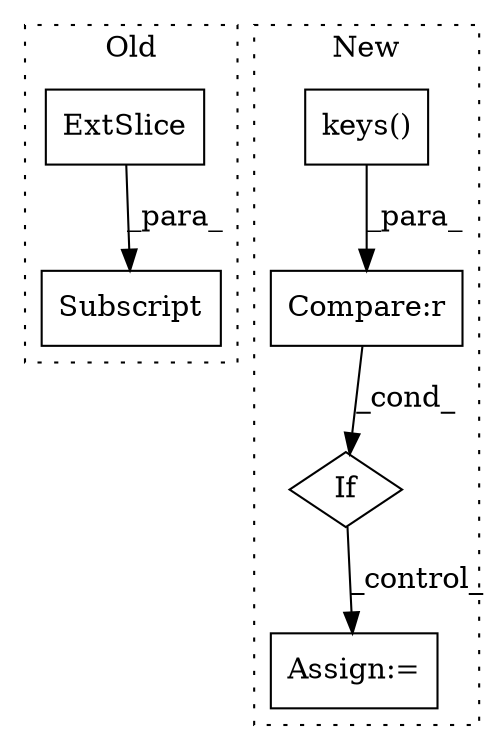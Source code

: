 digraph G {
subgraph cluster0 {
1 [label="ExtSlice" a="85" s="7096" l="12" shape="box"];
3 [label="Subscript" a="63" s="7096,0" l="18,0" shape="box"];
label = "Old";
style="dotted";
}
subgraph cluster1 {
2 [label="keys()" a="75" s="6470" l="14" shape="box"];
4 [label="If" a="96" s="6416" l="3" shape="diamond"];
5 [label="Compare:r" a="40" s="6454" l="30" shape="box"];
6 [label="Assign:=" a="68" s="6717" l="3" shape="box"];
label = "New";
style="dotted";
}
1 -> 3 [label="_para_"];
2 -> 5 [label="_para_"];
4 -> 6 [label="_control_"];
5 -> 4 [label="_cond_"];
}